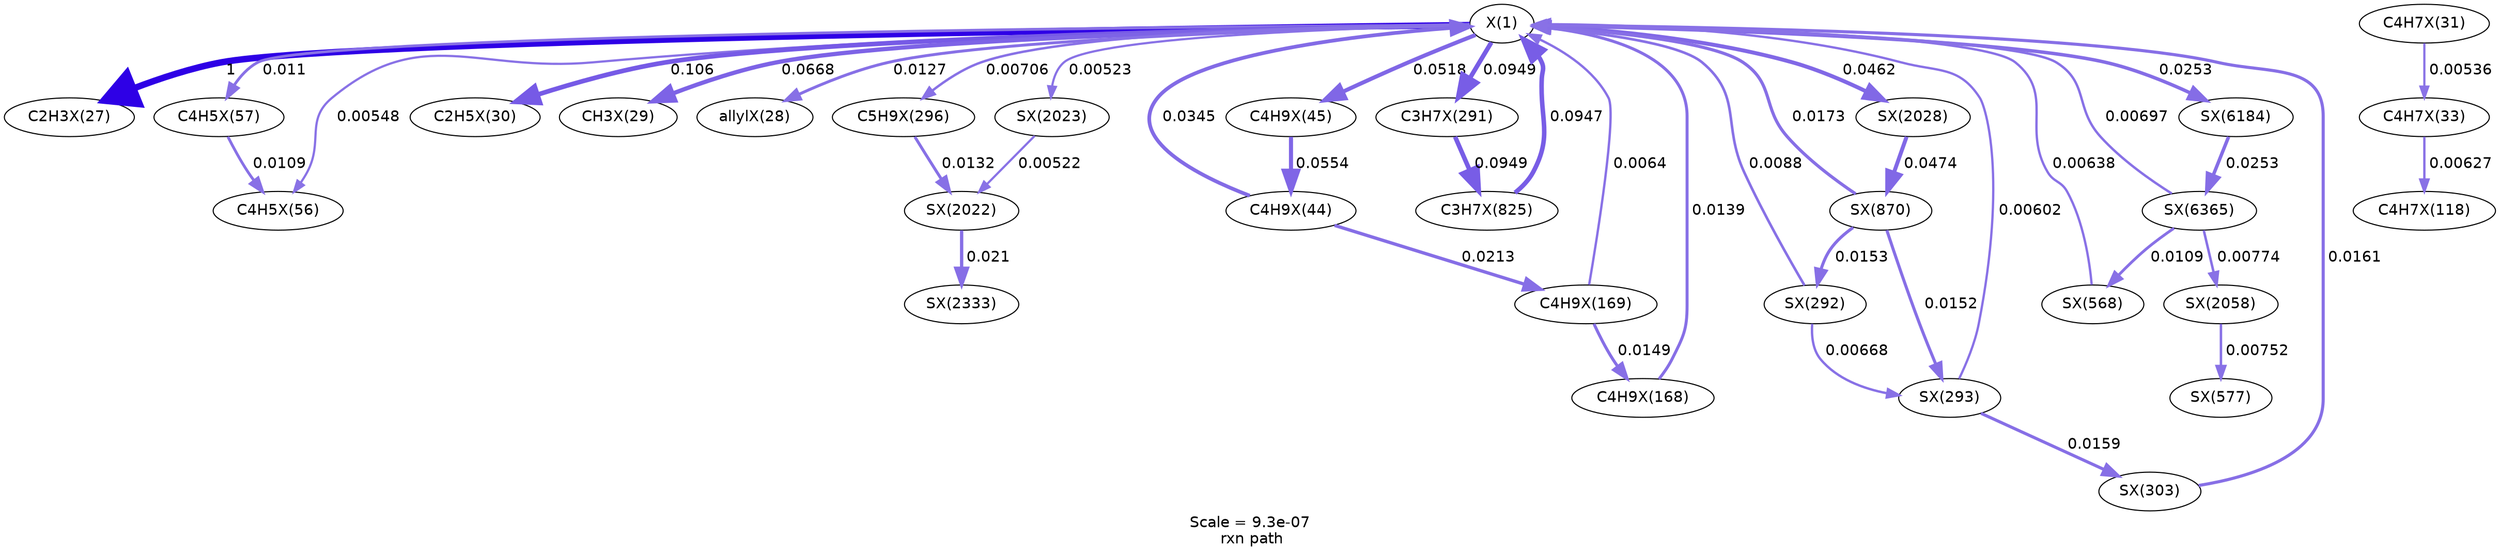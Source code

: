digraph reaction_paths {
center=1;
s49 -> s51[fontname="Helvetica", style="setlinewidth(6)", arrowsize=3, color="0.7, 1.5, 0.9"
, label=" 1"];
s49 -> s67[fontname="Helvetica", style="setlinewidth(2.59)", arrowsize=1.3, color="0.7, 0.511, 0.9"
, label=" 0.011"];
s49 -> s66[fontname="Helvetica", style="setlinewidth(2.07)", arrowsize=1.03, color="0.7, 0.505, 0.9"
, label=" 0.00548"];
s49 -> s54[fontname="Helvetica", style="setlinewidth(4.31)", arrowsize=2.15, color="0.7, 0.606, 0.9"
, label=" 0.106"];
s49 -> s53[fontname="Helvetica", style="setlinewidth(3.96)", arrowsize=1.98, color="0.7, 0.567, 0.9"
, label=" 0.0668"];
s49 -> s52[fontname="Helvetica", style="setlinewidth(2.7)", arrowsize=1.35, color="0.7, 0.513, 0.9"
, label=" 0.0127"];
s49 -> s102[fontname="Helvetica", style="setlinewidth(2.26)", arrowsize=1.13, color="0.7, 0.507, 0.9"
, label=" 0.00706"];
s49 -> s176[fontname="Helvetica", style="setlinewidth(2.03)", arrowsize=1.02, color="0.7, 0.505, 0.9"
, label=" 0.00523"];
s62 -> s49[fontname="Helvetica", style="setlinewidth(3.46)", arrowsize=1.73, color="0.7, 0.534, 0.9"
, label=" 0.0345"];
s49 -> s63[fontname="Helvetica", style="setlinewidth(3.76)", arrowsize=1.88, color="0.7, 0.552, 0.9"
, label=" 0.0518"];
s49 -> s98[fontname="Helvetica", style="setlinewidth(4.22)", arrowsize=2.11, color="0.7, 0.595, 0.9"
, label=" 0.0949"];
s123 -> s49[fontname="Helvetica", style="setlinewidth(4.22)", arrowsize=2.11, color="0.7, 0.595, 0.9"
, label=" 0.0947"];
s84 -> s49[fontname="Helvetica", style="setlinewidth(2.19)", arrowsize=1.09, color="0.7, 0.506, 0.9"
, label=" 0.0064"];
s83 -> s49[fontname="Helvetica", style="setlinewidth(2.77)", arrowsize=1.39, color="0.7, 0.514, 0.9"
, label=" 0.0139"];
s49 -> s177[fontname="Helvetica", style="setlinewidth(3.68)", arrowsize=1.84, color="0.7, 0.546, 0.9"
, label=" 0.0462"];
s125 -> s49[fontname="Helvetica", style="setlinewidth(2.94)", arrowsize=1.47, color="0.7, 0.517, 0.9"
, label=" 0.0173"];
s99 -> s49[fontname="Helvetica", style="setlinewidth(2.43)", arrowsize=1.21, color="0.7, 0.509, 0.9"
, label=" 0.0088"];
s100 -> s49[fontname="Helvetica", style="setlinewidth(2.14)", arrowsize=1.07, color="0.7, 0.506, 0.9"
, label=" 0.00602"];
s104 -> s49[fontname="Helvetica", style="setlinewidth(2.88)", arrowsize=1.44, color="0.7, 0.516, 0.9"
, label=" 0.0161"];
s49 -> s315[fontname="Helvetica", style="setlinewidth(3.22)", arrowsize=1.61, color="0.7, 0.525, 0.9"
, label=" 0.0253"];
s317 -> s49[fontname="Helvetica", style="setlinewidth(2.25)", arrowsize=1.13, color="0.7, 0.507, 0.9"
, label=" 0.00697"];
s114 -> s49[fontname="Helvetica", style="setlinewidth(2.18)", arrowsize=1.09, color="0.7, 0.506, 0.9"
, label=" 0.00638"];
s67 -> s66[fontname="Helvetica", style="setlinewidth(2.59)", arrowsize=1.3, color="0.7, 0.511, 0.9"
, label=" 0.0109"];
s55 -> s57[fontname="Helvetica", style="setlinewidth(2.05)", arrowsize=1.03, color="0.7, 0.505, 0.9"
, label=" 0.00536"];
s57 -> s77[fontname="Helvetica", style="setlinewidth(2.17)", arrowsize=1.09, color="0.7, 0.506, 0.9"
, label=" 0.00627"];
s102 -> s175[fontname="Helvetica", style="setlinewidth(2.73)", arrowsize=1.37, color="0.7, 0.513, 0.9"
, label=" 0.0132"];
s176 -> s175[fontname="Helvetica", style="setlinewidth(2.03)", arrowsize=1.02, color="0.7, 0.505, 0.9"
, label=" 0.00522"];
s175 -> s186[fontname="Helvetica", style="setlinewidth(3.08)", arrowsize=1.54, color="0.7, 0.521, 0.9"
, label=" 0.021"];
s63 -> s62[fontname="Helvetica", style="setlinewidth(3.82)", arrowsize=1.91, color="0.7, 0.555, 0.9"
, label=" 0.0554"];
s62 -> s84[fontname="Helvetica", style="setlinewidth(3.09)", arrowsize=1.55, color="0.7, 0.521, 0.9"
, label=" 0.0213"];
s98 -> s123[fontname="Helvetica", style="setlinewidth(4.22)", arrowsize=2.11, color="0.7, 0.595, 0.9"
, label=" 0.0949"];
s84 -> s83[fontname="Helvetica", style="setlinewidth(2.82)", arrowsize=1.41, color="0.7, 0.515, 0.9"
, label=" 0.0149"];
s177 -> s125[fontname="Helvetica", style="setlinewidth(3.7)", arrowsize=1.85, color="0.7, 0.547, 0.9"
, label=" 0.0474"];
s125 -> s99[fontname="Helvetica", style="setlinewidth(2.85)", arrowsize=1.42, color="0.7, 0.515, 0.9"
, label=" 0.0153"];
s125 -> s100[fontname="Helvetica", style="setlinewidth(2.84)", arrowsize=1.42, color="0.7, 0.515, 0.9"
, label=" 0.0152"];
s99 -> s100[fontname="Helvetica", style="setlinewidth(2.22)", arrowsize=1.11, color="0.7, 0.507, 0.9"
, label=" 0.00668"];
s100 -> s104[fontname="Helvetica", style="setlinewidth(2.87)", arrowsize=1.44, color="0.7, 0.516, 0.9"
, label=" 0.0159"];
s315 -> s317[fontname="Helvetica", style="setlinewidth(3.22)", arrowsize=1.61, color="0.7, 0.525, 0.9"
, label=" 0.0253"];
s317 -> s114[fontname="Helvetica", style="setlinewidth(2.59)", arrowsize=1.29, color="0.7, 0.511, 0.9"
, label=" 0.0109"];
s317 -> s180[fontname="Helvetica", style="setlinewidth(2.33)", arrowsize=1.16, color="0.7, 0.508, 0.9"
, label=" 0.00774"];
s180 -> s117[fontname="Helvetica", style="setlinewidth(2.31)", arrowsize=1.15, color="0.7, 0.508, 0.9"
, label=" 0.00752"];
s49 [ fontname="Helvetica", label="X(1)"];
s51 [ fontname="Helvetica", label="C2H3X(27)"];
s52 [ fontname="Helvetica", label="allylX(28)"];
s53 [ fontname="Helvetica", label="CH3X(29)"];
s54 [ fontname="Helvetica", label="C2H5X(30)"];
s55 [ fontname="Helvetica", label="C4H7X(31)"];
s57 [ fontname="Helvetica", label="C4H7X(33)"];
s62 [ fontname="Helvetica", label="C4H9X(44)"];
s63 [ fontname="Helvetica", label="C4H9X(45)"];
s66 [ fontname="Helvetica", label="C4H5X(56)"];
s67 [ fontname="Helvetica", label="C4H5X(57)"];
s77 [ fontname="Helvetica", label="C4H7X(118)"];
s83 [ fontname="Helvetica", label="C4H9X(168)"];
s84 [ fontname="Helvetica", label="C4H9X(169)"];
s98 [ fontname="Helvetica", label="C3H7X(291)"];
s99 [ fontname="Helvetica", label="SX(292)"];
s100 [ fontname="Helvetica", label="SX(293)"];
s102 [ fontname="Helvetica", label="C5H9X(296)"];
s104 [ fontname="Helvetica", label="SX(303)"];
s114 [ fontname="Helvetica", label="SX(568)"];
s117 [ fontname="Helvetica", label="SX(577)"];
s123 [ fontname="Helvetica", label="C3H7X(825)"];
s125 [ fontname="Helvetica", label="SX(870)"];
s175 [ fontname="Helvetica", label="SX(2022)"];
s176 [ fontname="Helvetica", label="SX(2023)"];
s177 [ fontname="Helvetica", label="SX(2028)"];
s180 [ fontname="Helvetica", label="SX(2058)"];
s186 [ fontname="Helvetica", label="SX(2333)"];
s315 [ fontname="Helvetica", label="SX(6184)"];
s317 [ fontname="Helvetica", label="SX(6365)"];
 label = "Scale = 9.3e-07\l rxn path";
 fontname = "Helvetica";
}
